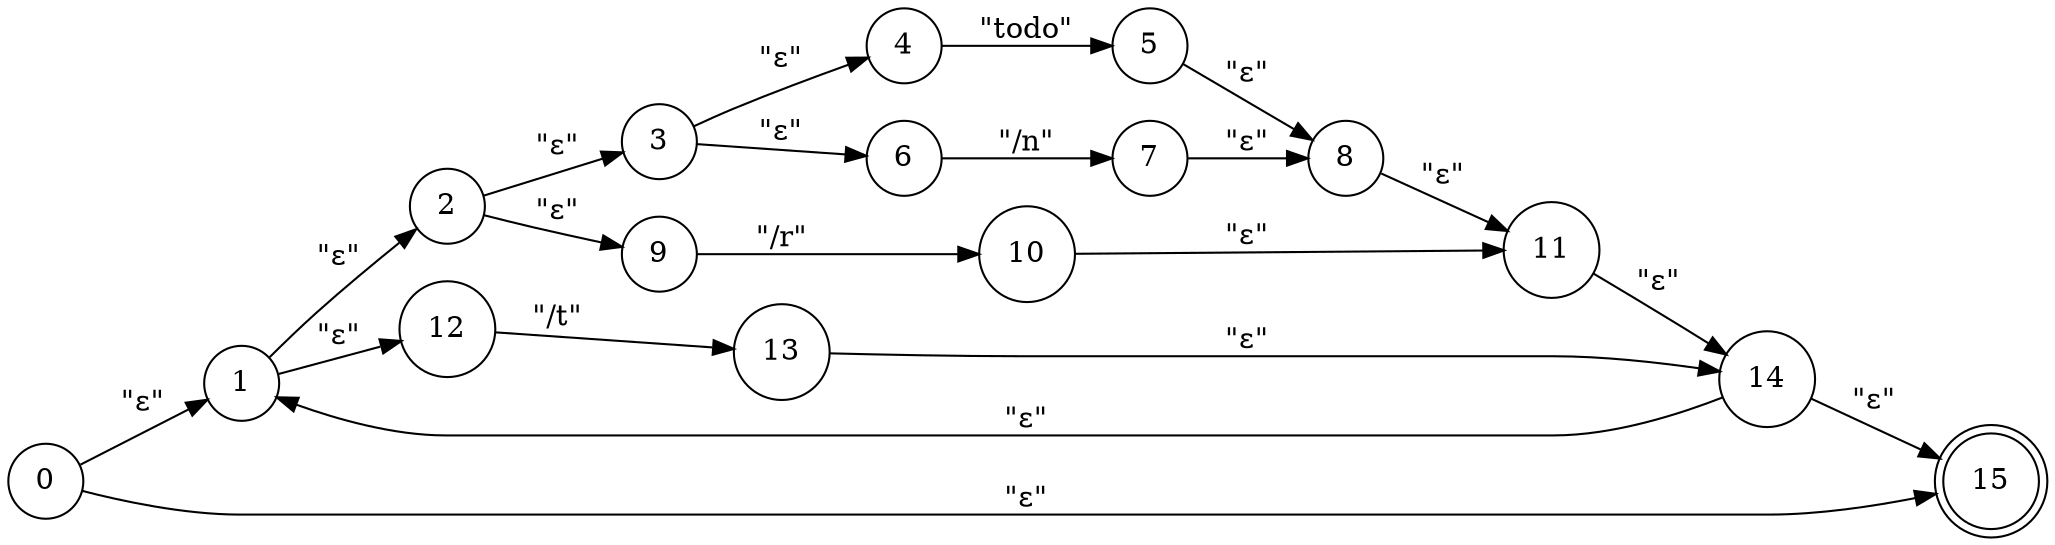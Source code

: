 digraph G { size ="30";
rankdir=LR;0 [shape="circle"]
0 -> 1 [label="\"ε\""];
1 [shape="circle"]
1 -> 2 [label="\"ε\""];
2 [shape="circle"]
2 -> 3 [label="\"ε\""];
3 [shape="circle"]
3 -> 4 [label="\"ε\""];
4 [shape="circle"]
4 -> 5 [label="\"todo\""];
5 [shape="circle"]
5 -> 8 [label="\"ε\""];
3 [shape="circle"]
3 -> 6 [label="\"ε\""];
6 [shape="circle"]
6 -> 7 [label="\"/n\""];
7 [shape="circle"]
7 -> 8 [label="\"ε\""];
8 [shape="circle"]
8 -> 11 [label="\"ε\""];
2 [shape="circle"]
2 -> 9 [label="\"ε\""];
9 [shape="circle"]
9 -> 10 [label="\"/r\""];
10 [shape="circle"]
10 -> 11 [label="\"ε\""];
11 [shape="circle"]
11 -> 14 [label="\"ε\""];
1 [shape="circle"]
1 -> 12 [label="\"ε\""];
12 [shape="circle"]
12 -> 13 [label="\"/t\""];
13 [shape="circle"]
13 -> 14 [label="\"ε\""];
14 [shape="circle"]
14 -> 15 [label="\"ε\""];
0 [shape="circle"]
0 -> 15 [label="\"ε\""];
14 [shape="circle"]
14 -> 1 [label="\"ε\""];
15 [shape="doublecircle"]}